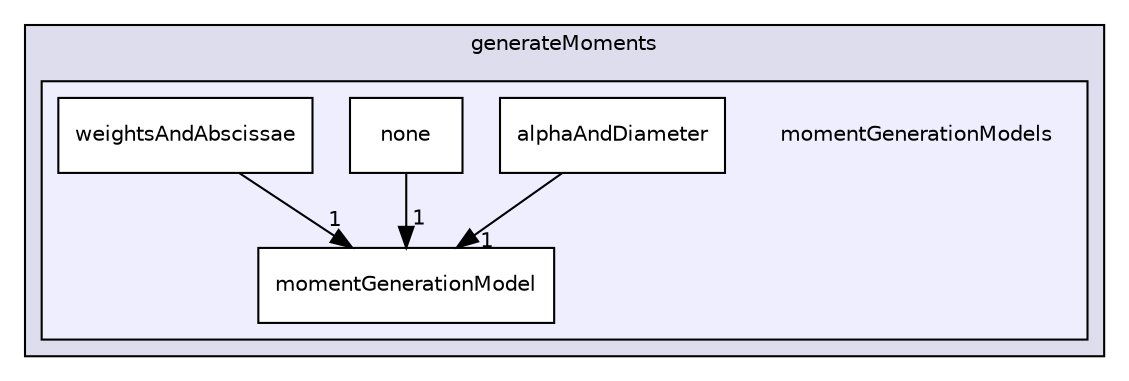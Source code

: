 digraph "momentGenerationModels" {
  bgcolor=transparent;
  compound=true
  node [ fontsize="10", fontname="Helvetica"];
  edge [ labelfontsize="10", labelfontname="Helvetica"];
  subgraph clusterdir_c1a7d52594e9fc42fe1c630af0bab07c {
    graph [ bgcolor="#ddddee", pencolor="black", label="generateMoments" fontname="Helvetica", fontsize="10", URL="dir_c1a7d52594e9fc42fe1c630af0bab07c.html"]
  subgraph clusterdir_538b51c5cb33798fc1532c9c9bb5db7b {
    graph [ bgcolor="#eeeeff", pencolor="black", label="" URL="dir_538b51c5cb33798fc1532c9c9bb5db7b.html"];
    dir_538b51c5cb33798fc1532c9c9bb5db7b [shape=plaintext label="momentGenerationModels"];
    dir_4db504fa6f281cbc61ad7ede1836b92f [shape=box label="alphaAndDiameter" color="black" fillcolor="white" style="filled" URL="dir_4db504fa6f281cbc61ad7ede1836b92f.html"];
    dir_c522a2727a33630ac0f643330a5dc48c [shape=box label="momentGenerationModel" color="black" fillcolor="white" style="filled" URL="dir_c522a2727a33630ac0f643330a5dc48c.html"];
    dir_04e25ac4c5943a8d1fd5e0af3d32004a [shape=box label="none" color="black" fillcolor="white" style="filled" URL="dir_04e25ac4c5943a8d1fd5e0af3d32004a.html"];
    dir_623c2bf61f89cbd8e8a05eef8c55f1c6 [shape=box label="weightsAndAbscissae" color="black" fillcolor="white" style="filled" URL="dir_623c2bf61f89cbd8e8a05eef8c55f1c6.html"];
  }
  }
  dir_04e25ac4c5943a8d1fd5e0af3d32004a->dir_c522a2727a33630ac0f643330a5dc48c [headlabel="1", labeldistance=1.5 headhref="dir_000163_000135.html"];
  dir_4db504fa6f281cbc61ad7ede1836b92f->dir_c522a2727a33630ac0f643330a5dc48c [headlabel="1", labeldistance=1.5 headhref="dir_000010_000135.html"];
  dir_623c2bf61f89cbd8e8a05eef8c55f1c6->dir_c522a2727a33630ac0f643330a5dc48c [headlabel="1", labeldistance=1.5 headhref="dir_000213_000135.html"];
}
